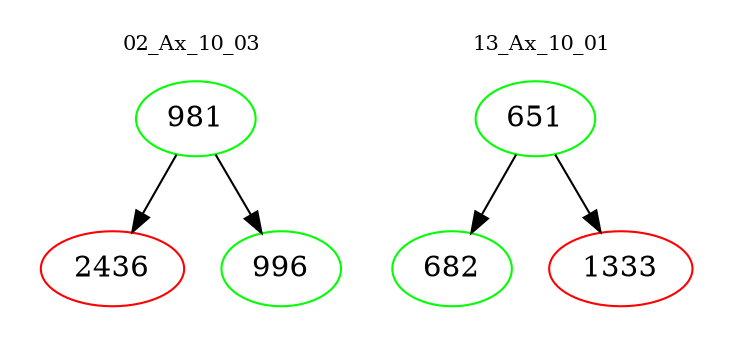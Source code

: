 digraph{
subgraph cluster_0 {
color = white
label = "02_Ax_10_03";
fontsize=10;
T0_981 [label="981", color="green"]
T0_981 -> T0_2436 [color="black"]
T0_2436 [label="2436", color="red"]
T0_981 -> T0_996 [color="black"]
T0_996 [label="996", color="green"]
}
subgraph cluster_1 {
color = white
label = "13_Ax_10_01";
fontsize=10;
T1_651 [label="651", color="green"]
T1_651 -> T1_682 [color="black"]
T1_682 [label="682", color="green"]
T1_651 -> T1_1333 [color="black"]
T1_1333 [label="1333", color="red"]
}
}

